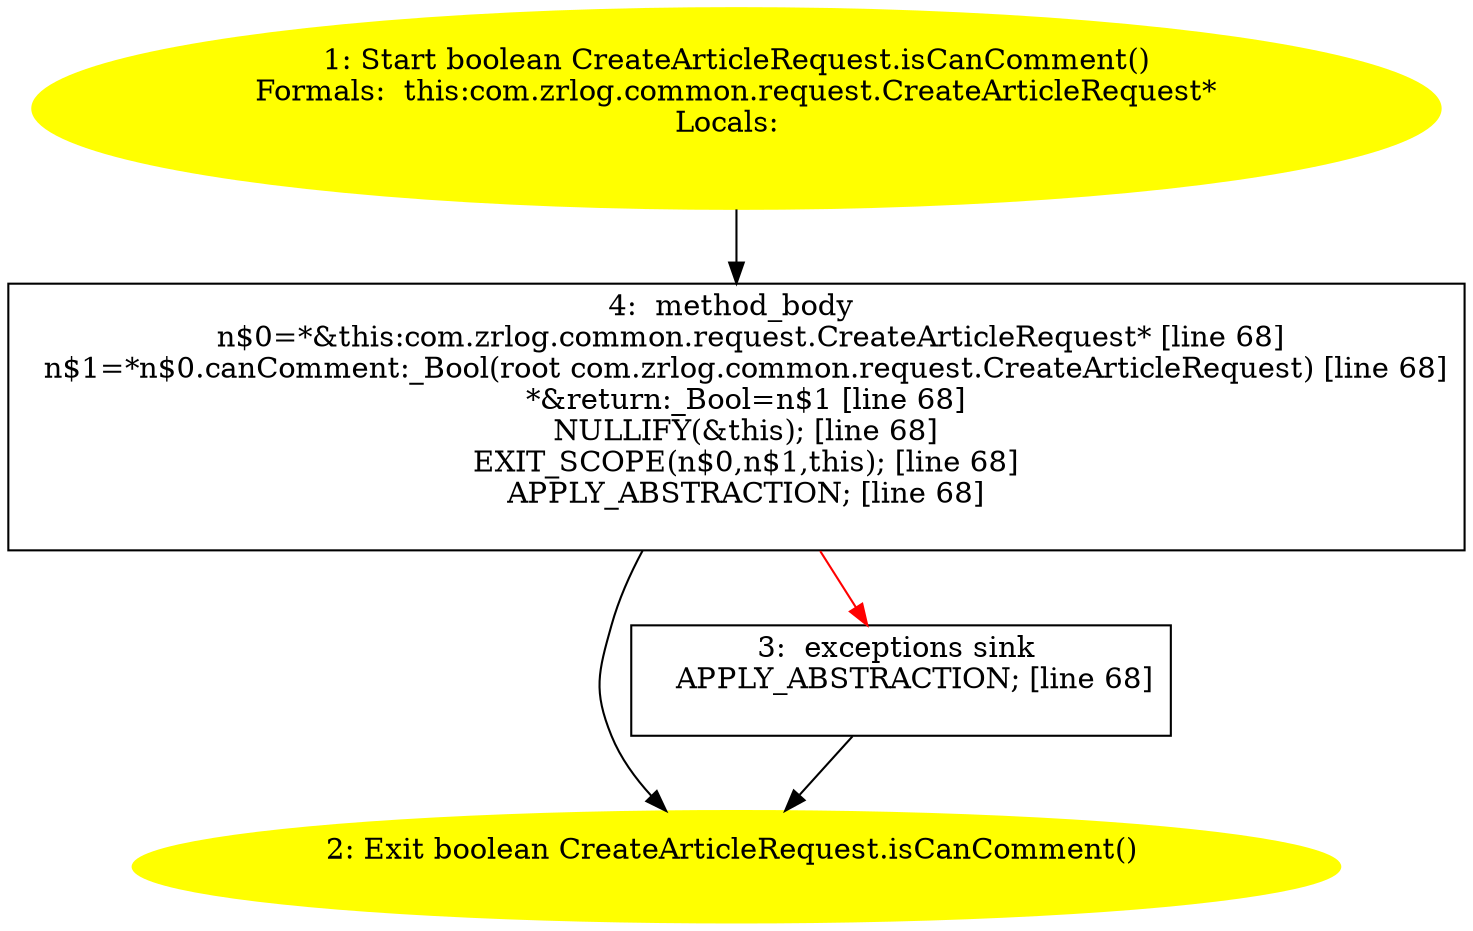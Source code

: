 /* @generated */
digraph cfg {
"com.zrlog.common.request.CreateArticleRequest.isCanComment():boolean.10d49ebcdd619d6acc2be3231afb7ba4_1" [label="1: Start boolean CreateArticleRequest.isCanComment()\nFormals:  this:com.zrlog.common.request.CreateArticleRequest*\nLocals:  \n  " color=yellow style=filled]
	

	 "com.zrlog.common.request.CreateArticleRequest.isCanComment():boolean.10d49ebcdd619d6acc2be3231afb7ba4_1" -> "com.zrlog.common.request.CreateArticleRequest.isCanComment():boolean.10d49ebcdd619d6acc2be3231afb7ba4_4" ;
"com.zrlog.common.request.CreateArticleRequest.isCanComment():boolean.10d49ebcdd619d6acc2be3231afb7ba4_2" [label="2: Exit boolean CreateArticleRequest.isCanComment() \n  " color=yellow style=filled]
	

"com.zrlog.common.request.CreateArticleRequest.isCanComment():boolean.10d49ebcdd619d6acc2be3231afb7ba4_3" [label="3:  exceptions sink \n   APPLY_ABSTRACTION; [line 68]\n " shape="box"]
	

	 "com.zrlog.common.request.CreateArticleRequest.isCanComment():boolean.10d49ebcdd619d6acc2be3231afb7ba4_3" -> "com.zrlog.common.request.CreateArticleRequest.isCanComment():boolean.10d49ebcdd619d6acc2be3231afb7ba4_2" ;
"com.zrlog.common.request.CreateArticleRequest.isCanComment():boolean.10d49ebcdd619d6acc2be3231afb7ba4_4" [label="4:  method_body \n   n$0=*&this:com.zrlog.common.request.CreateArticleRequest* [line 68]\n  n$1=*n$0.canComment:_Bool(root com.zrlog.common.request.CreateArticleRequest) [line 68]\n  *&return:_Bool=n$1 [line 68]\n  NULLIFY(&this); [line 68]\n  EXIT_SCOPE(n$0,n$1,this); [line 68]\n  APPLY_ABSTRACTION; [line 68]\n " shape="box"]
	

	 "com.zrlog.common.request.CreateArticleRequest.isCanComment():boolean.10d49ebcdd619d6acc2be3231afb7ba4_4" -> "com.zrlog.common.request.CreateArticleRequest.isCanComment():boolean.10d49ebcdd619d6acc2be3231afb7ba4_2" ;
	 "com.zrlog.common.request.CreateArticleRequest.isCanComment():boolean.10d49ebcdd619d6acc2be3231afb7ba4_4" -> "com.zrlog.common.request.CreateArticleRequest.isCanComment():boolean.10d49ebcdd619d6acc2be3231afb7ba4_3" [color="red" ];
}
